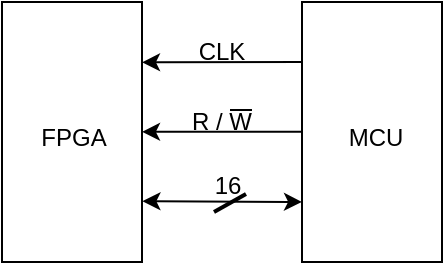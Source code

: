 <mxfile version="24.7.13">
  <diagram name="Page-1" id="g2uPSFJfIC21hpC88mtC">
    <mxGraphModel dx="691" dy="369" grid="1" gridSize="1" guides="1" tooltips="1" connect="1" arrows="1" fold="1" page="1" pageScale="1" pageWidth="850" pageHeight="1100" math="0" shadow="0">
      <root>
        <mxCell id="0" />
        <mxCell id="1" parent="0" />
        <mxCell id="-w6vP79r37R96wUZA5xz-2" value="" style="rounded=0;whiteSpace=wrap;html=1;" vertex="1" parent="1">
          <mxGeometry x="290" y="440" width="70" height="130" as="geometry" />
        </mxCell>
        <mxCell id="-w6vP79r37R96wUZA5xz-3" value="" style="rounded=0;whiteSpace=wrap;html=1;" vertex="1" parent="1">
          <mxGeometry x="440" y="440" width="70" height="130" as="geometry" />
        </mxCell>
        <mxCell id="-w6vP79r37R96wUZA5xz-6" value="" style="endArrow=classic;html=1;rounded=0;exitX=0;exitY=0.214;exitDx=0;exitDy=0;exitPerimeter=0;entryX=1.002;entryY=0.215;entryDx=0;entryDy=0;entryPerimeter=0;" edge="1" parent="1">
          <mxGeometry width="50" height="50" relative="1" as="geometry">
            <mxPoint x="439.86" y="470.0" as="sourcePoint" />
            <mxPoint x="360.0" y="470.14" as="targetPoint" />
          </mxGeometry>
        </mxCell>
        <mxCell id="-w6vP79r37R96wUZA5xz-7" value="" style="endArrow=classic;html=1;rounded=0;exitX=0;exitY=0.214;exitDx=0;exitDy=0;exitPerimeter=0;entryX=1.002;entryY=0.215;entryDx=0;entryDy=0;entryPerimeter=0;" edge="1" parent="1">
          <mxGeometry width="50" height="50" relative="1" as="geometry">
            <mxPoint x="440" y="504.92" as="sourcePoint" />
            <mxPoint x="360" y="504.92" as="targetPoint" />
          </mxGeometry>
        </mxCell>
        <mxCell id="-w6vP79r37R96wUZA5xz-11" value="" style="endArrow=classic;startArrow=classic;html=1;rounded=0;exitX=1.003;exitY=0.766;exitDx=0;exitDy=0;exitPerimeter=0;entryX=0;entryY=0.769;entryDx=0;entryDy=0;entryPerimeter=0;" edge="1" parent="1" source="-w6vP79r37R96wUZA5xz-2" target="-w6vP79r37R96wUZA5xz-3">
          <mxGeometry width="50" height="50" relative="1" as="geometry">
            <mxPoint x="390" y="530" as="sourcePoint" />
            <mxPoint x="440" y="480" as="targetPoint" />
          </mxGeometry>
        </mxCell>
        <mxCell id="-w6vP79r37R96wUZA5xz-12" value="CLK" style="text;html=1;align=center;verticalAlign=middle;whiteSpace=wrap;rounded=0;" vertex="1" parent="1">
          <mxGeometry x="370" y="450" width="60" height="30" as="geometry" />
        </mxCell>
        <mxCell id="-w6vP79r37R96wUZA5xz-13" value="R / W" style="text;html=1;align=center;verticalAlign=middle;whiteSpace=wrap;rounded=0;" vertex="1" parent="1">
          <mxGeometry x="370" y="490" width="60" height="20" as="geometry" />
        </mxCell>
        <mxCell id="-w6vP79r37R96wUZA5xz-14" value="" style="endArrow=none;html=1;rounded=0;strokeWidth=1;startSize=6;jumpSize=6;movable=1;resizable=1;rotatable=1;deletable=1;editable=1;locked=0;connectable=1;" edge="1" parent="1">
          <mxGeometry width="50" height="50" relative="1" as="geometry">
            <mxPoint x="404" y="494" as="sourcePoint" />
            <mxPoint x="415" y="494" as="targetPoint" />
            <Array as="points">
              <mxPoint x="410" y="494" />
            </Array>
          </mxGeometry>
        </mxCell>
        <mxCell id="-w6vP79r37R96wUZA5xz-18" value="" style="endArrow=none;html=2;rounded=0;startSize=3;endSize=3;jumpSize=16;strokeWidth=2;" edge="1" parent="1">
          <mxGeometry width="50" height="50" relative="1" as="geometry">
            <mxPoint x="396" y="545" as="sourcePoint" />
            <mxPoint x="412" y="536" as="targetPoint" />
          </mxGeometry>
        </mxCell>
        <mxCell id="-w6vP79r37R96wUZA5xz-21" value="16" style="text;html=1;align=center;verticalAlign=middle;whiteSpace=wrap;rounded=0;" vertex="1" parent="1">
          <mxGeometry x="373" y="517" width="60" height="30" as="geometry" />
        </mxCell>
        <mxCell id="-w6vP79r37R96wUZA5xz-22" value="FPGA" style="text;html=1;align=center;verticalAlign=middle;whiteSpace=wrap;rounded=0;" vertex="1" parent="1">
          <mxGeometry x="296" y="493" width="60" height="30" as="geometry" />
        </mxCell>
        <mxCell id="-w6vP79r37R96wUZA5xz-23" value="MCU" style="text;html=1;align=center;verticalAlign=middle;whiteSpace=wrap;rounded=0;" vertex="1" parent="1">
          <mxGeometry x="447" y="493" width="60" height="30" as="geometry" />
        </mxCell>
      </root>
    </mxGraphModel>
  </diagram>
</mxfile>

